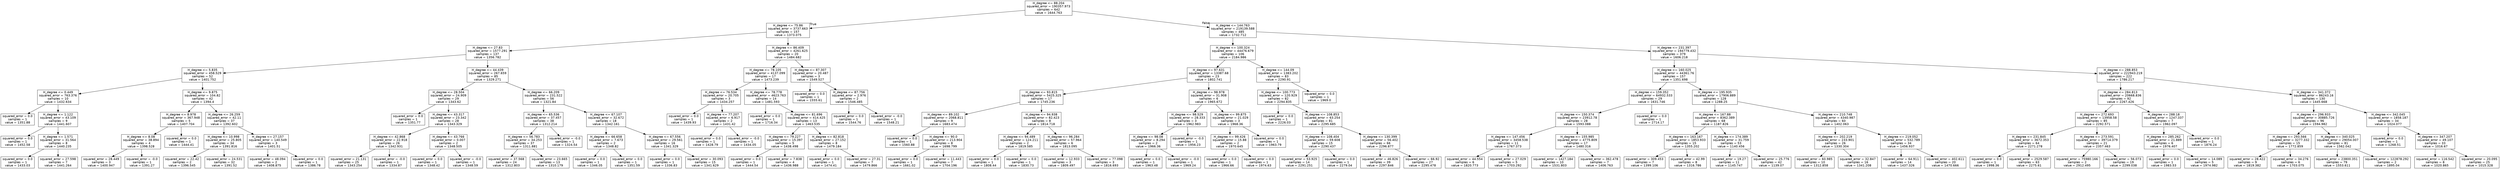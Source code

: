 digraph Tree {
node [shape=box, fontname="helvetica"] ;
edge [fontname="helvetica"] ;
0 [label="H_degree <= 88.204\nsquared_error = 190357.973\nsamples = 642\nvalue = 1644.763"] ;
1 [label="H_degree <= 75.86\nsquared_error = 3737.663\nsamples = 157\nvalue = 1373.075"] ;
0 -> 1 [labeldistance=2.5, labelangle=45, headlabel="True"] ;
2 [label="H_degree <= 27.83\nsquared_error = 1577.291\nsamples = 137\nvalue = 1356.782"] ;
1 -> 2 ;
3 [label="H_degree <= 5.835\nsquared_error = 458.529\nsamples = 52\nvalue = 1401.752"] ;
2 -> 3 ;
4 [label="H_degree <= 0.449\nsquared_error = 763.376\nsamples = 10\nvalue = 1432.634"] ;
3 -> 4 ;
5 [label="squared_error = 0.0\nsamples = 1\nvalue = 1351.88"] ;
4 -> 5 ;
6 [label="H_degree <= 1.122\nsquared_error = 43.109\nsamples = 9\nvalue = 1441.607"] ;
4 -> 6 ;
7 [label="squared_error = 0.0\nsamples = 1\nvalue = 1452.58"] ;
6 -> 7 ;
8 [label="H_degree <= 1.571\nsquared_error = 31.564\nsamples = 8\nvalue = 1440.235"] ;
6 -> 8 ;
9 [label="squared_error = 0.0\nsamples = 1\nvalue = 1433.03"] ;
8 -> 9 ;
10 [label="squared_error = 27.598\nsamples = 7\nvalue = 1441.264"] ;
8 -> 10 ;
11 [label="H_degree <= 9.875\nsquared_error = 104.82\nsamples = 42\nvalue = 1394.4"] ;
3 -> 11 ;
12 [label="H_degree <= 8.978\nsquared_error = 367.948\nsamples = 5\nvalue = 1407.704"] ;
11 -> 12 ;
13 [label="H_degree <= 8.08\nsquared_error = 38.894\nsamples = 4\nvalue = 1398.528"] ;
12 -> 13 ;
14 [label="squared_error = 28.449\nsamples = 3\nvalue = 1400.947"] ;
13 -> 14 ;
15 [label="squared_error = -0.0\nsamples = 1\nvalue = 1391.27"] ;
13 -> 15 ;
16 [label="squared_error = 0.0\nsamples = 1\nvalue = 1444.41"] ;
12 -> 16 ;
17 [label="H_degree <= 26.259\nsquared_error = 42.11\nsamples = 37\nvalue = 1392.602"] ;
11 -> 17 ;
18 [label="H_degree <= 10.998\nsquared_error = 25.805\nsamples = 34\nvalue = 1391.816"] ;
17 -> 18 ;
19 [label="squared_error = 22.42\nsamples = 2\nvalue = 1396.545"] ;
18 -> 19 ;
20 [label="squared_error = 24.531\nsamples = 32\nvalue = 1391.52"] ;
18 -> 20 ;
21 [label="H_degree <= 27.157\nsquared_error = 140.549\nsamples = 3\nvalue = 1401.51"] ;
17 -> 21 ;
22 [label="squared_error = 48.094\nsamples = 2\nvalue = 1408.875"] ;
21 -> 22 ;
23 [label="squared_error = 0.0\nsamples = 1\nvalue = 1386.78"] ;
21 -> 23 ;
24 [label="H_degree <= 44.439\nsquared_error = 267.659\nsamples = 85\nvalue = 1329.271"] ;
2 -> 24 ;
25 [label="H_degree <= 28.504\nsquared_error = 24.909\nsamples = 29\nvalue = 1343.62"] ;
24 -> 25 ;
26 [label="squared_error = 0.0\nsamples = 1\nvalue = 1351.77"] ;
25 -> 26 ;
27 [label="H_degree <= 43.317\nsquared_error = 23.342\nsamples = 28\nvalue = 1343.329"] ;
25 -> 27 ;
28 [label="H_degree <= 42.868\nsquared_error = 22.918\nsamples = 26\nvalue = 1342.931"] ;
27 -> 28 ;
29 [label="squared_error = 21.131\nsamples = 25\nvalue = 1343.254"] ;
28 -> 29 ;
30 [label="squared_error = -0.0\nsamples = 1\nvalue = 1334.87"] ;
28 -> 30 ;
31 [label="H_degree <= 43.766\nsquared_error = 0.007\nsamples = 2\nvalue = 1348.505"] ;
27 -> 31 ;
32 [label="squared_error = 0.0\nsamples = 1\nvalue = 1348.42"] ;
31 -> 32 ;
33 [label="squared_error = -0.0\nsamples = 1\nvalue = 1348.59"] ;
31 -> 33 ;
34 [label="H_degree <= 66.209\nsquared_error = 231.522\nsamples = 56\nvalue = 1321.84"] ;
24 -> 34 ;
35 [label="H_degree <= 65.536\nsquared_error = 37.457\nsamples = 38\nvalue = 1312.214"] ;
34 -> 35 ;
36 [label="H_degree <= 56.783\nsquared_error = 34.253\nsamples = 37\nvalue = 1311.881"] ;
35 -> 36 ;
37 [label="squared_error = 37.568\nsamples = 24\nvalue = 1312.803"] ;
36 -> 37 ;
38 [label="squared_error = 23.665\nsamples = 13\nvalue = 1310.179"] ;
36 -> 38 ;
39 [label="squared_error = -0.0\nsamples = 1\nvalue = 1324.54"] ;
35 -> 39 ;
40 [label="H_degree <= 67.107\nsquared_error = 32.672\nsamples = 18\nvalue = 1342.161"] ;
34 -> 40 ;
41 [label="H_degree <= 66.658\nsquared_error = 7.673\nsamples = 2\nvalue = 1348.82"] ;
40 -> 41 ;
42 [label="squared_error = 0.0\nsamples = 1\nvalue = 1346.05"] ;
41 -> 42 ;
43 [label="squared_error = 0.0\nsamples = 1\nvalue = 1351.59"] ;
41 -> 43 ;
44 [label="H_degree <= 67.556\nsquared_error = 29.561\nsamples = 16\nvalue = 1341.329"] ;
40 -> 44 ;
45 [label="squared_error = 0.0\nsamples = 1\nvalue = 1336.83"] ;
44 -> 45 ;
46 [label="squared_error = 30.093\nsamples = 15\nvalue = 1341.629"] ;
44 -> 46 ;
47 [label="H_degree <= 86.409\nsquared_error = 4261.625\nsamples = 20\nvalue = 1484.682"] ;
1 -> 47 ;
48 [label="H_degree <= 78.105\nsquared_error = 4137.099\nsamples = 17\nvalue = 1473.239"] ;
47 -> 48 ;
49 [label="H_degree <= 76.534\nsquared_error = 20.705\nsamples = 3\nvalue = 1434.257"] ;
48 -> 49 ;
50 [label="squared_error = 0.0\nsamples = 1\nvalue = 1439.93"] ;
49 -> 50 ;
51 [label="H_degree <= 77.207\nsquared_error = 6.917\nsamples = 2\nvalue = 1431.42"] ;
49 -> 51 ;
52 [label="squared_error = 0.0\nsamples = 1\nvalue = 1428.79"] ;
51 -> 52 ;
53 [label="squared_error = -0.0\nsamples = 1\nvalue = 1434.05"] ;
51 -> 53 ;
54 [label="H_degree <= 78.778\nsquared_error = 4623.763\nsamples = 14\nvalue = 1481.593"] ;
48 -> 54 ;
55 [label="squared_error = 0.0\nsamples = 1\nvalue = 1716.34"] ;
54 -> 55 ;
56 [label="H_degree <= 81.696\nsquared_error = 414.425\nsamples = 13\nvalue = 1463.535"] ;
54 -> 56 ;
57 [label="H_degree <= 79.227\nsquared_error = 15.397\nsamples = 5\nvalue = 1438.498"] ;
56 -> 57 ;
58 [label="squared_error = 0.0\nsamples = 1\nvalue = 1444.54"] ;
57 -> 58 ;
59 [label="squared_error = 7.838\nsamples = 4\nvalue = 1436.988"] ;
57 -> 59 ;
60 [label="H_degree <= 82.818\nsquared_error = 27.152\nsamples = 8\nvalue = 1479.184"] ;
56 -> 60 ;
61 [label="squared_error = 0.0\nsamples = 1\nvalue = 1474.41"] ;
60 -> 61 ;
62 [label="squared_error = 27.31\nsamples = 7\nvalue = 1479.866"] ;
60 -> 62 ;
63 [label="H_degree <= 87.307\nsquared_error = 20.487\nsamples = 3\nvalue = 1549.527"] ;
47 -> 63 ;
64 [label="squared_error = 0.0\nsamples = 1\nvalue = 1555.61"] ;
63 -> 64 ;
65 [label="H_degree <= 87.756\nsquared_error = 2.976\nsamples = 2\nvalue = 1546.485"] ;
63 -> 65 ;
66 [label="squared_error = 0.0\nsamples = 1\nvalue = 1544.76"] ;
65 -> 66 ;
67 [label="squared_error = -0.0\nsamples = 1\nvalue = 1548.21"] ;
65 -> 67 ;
68 [label="H_degree <= 144.763\nsquared_error = 219139.588\nsamples = 485\nvalue = 1732.712"] ;
0 -> 68 [labeldistance=2.5, labelangle=-45, headlabel="False"] ;
69 [label="H_degree <= 100.324\nsquared_error = 44476.679\nsamples = 106\nvalue = 2184.986"] ;
68 -> 69 ;
70 [label="H_degree <= 97.631\nsquared_error = 13387.68\nsamples = 23\nvalue = 1802.741"] ;
69 -> 70 ;
71 [label="H_degree <= 93.815\nsquared_error = 5425.325\nsamples = 17\nvalue = 1745.236"] ;
70 -> 71 ;
72 [label="H_degree <= 89.102\nsquared_error = 2068.811\nsamples = 9\nvalue = 1683.474"] ;
71 -> 72 ;
73 [label="squared_error = 0.0\nsamples = 1\nvalue = 1560.88"] ;
72 -> 73 ;
74 [label="H_degree <= 90.0\nsquared_error = 213.904\nsamples = 8\nvalue = 1698.799"] ;
72 -> 74 ;
75 [label="squared_error = 0.0\nsamples = 1\nvalue = 1661.02"] ;
74 -> 75 ;
76 [label="squared_error = 11.443\nsamples = 7\nvalue = 1704.196"] ;
74 -> 76 ;
77 [label="H_degree <= 94.938\nsquared_error = 82.423\nsamples = 8\nvalue = 1814.718"] ;
71 -> 77 ;
78 [label="H_degree <= 94.489\nsquared_error = 124.211\nsamples = 2\nvalue = 1819.585"] ;
77 -> 78 ;
79 [label="squared_error = 0.0\nsamples = 1\nvalue = 1808.44"] ;
78 -> 79 ;
80 [label="squared_error = 0.0\nsamples = 1\nvalue = 1830.73"] ;
78 -> 80 ;
81 [label="H_degree <= 96.284\nsquared_error = 57.964\nsamples = 6\nvalue = 1813.095"] ;
77 -> 81 ;
82 [label="squared_error = 12.933\nsamples = 3\nvalue = 1809.497"] ;
81 -> 82 ;
83 [label="squared_error = 77.098\nsamples = 3\nvalue = 1816.693"] ;
81 -> 83 ;
84 [label="H_degree <= 98.978\nsquared_error = 31.908\nsamples = 6\nvalue = 1965.672"] ;
70 -> 84 ;
85 [label="H_degree <= 98.529\nsquared_error = 28.333\nsamples = 3\nvalue = 1962.983"] ;
84 -> 85 ;
86 [label="H_degree <= 98.08\nsquared_error = 8.294\nsamples = 2\nvalue = 1966.36"] ;
85 -> 86 ;
87 [label="squared_error = 0.0\nsamples = 1\nvalue = 1963.48"] ;
86 -> 87 ;
88 [label="squared_error = -0.0\nsamples = 1\nvalue = 1969.24"] ;
86 -> 88 ;
89 [label="squared_error = -0.0\nsamples = 1\nvalue = 1956.23"] ;
85 -> 89 ;
90 [label="H_degree <= 99.875\nsquared_error = 21.029\nsamples = 3\nvalue = 1968.36"] ;
84 -> 90 ;
91 [label="H_degree <= 99.426\nsquared_error = 15.88\nsamples = 2\nvalue = 1970.645"] ;
90 -> 91 ;
92 [label="squared_error = 0.0\nsamples = 1\nvalue = 1966.66"] ;
91 -> 92 ;
93 [label="squared_error = 0.0\nsamples = 1\nvalue = 1974.63"] ;
91 -> 93 ;
94 [label="squared_error = 0.0\nsamples = 1\nvalue = 1963.79"] ;
90 -> 94 ;
95 [label="H_degree <= 144.09\nsquared_error = 1383.202\nsamples = 83\nvalue = 2290.91"] ;
69 -> 95 ;
96 [label="H_degree <= 100.773\nsquared_error = 120.929\nsamples = 82\nvalue = 2294.835"] ;
95 -> 96 ;
97 [label="squared_error = 0.0\nsamples = 1\nvalue = 2226.03"] ;
96 -> 97 ;
98 [label="H_degree <= 108.853\nsquared_error = 63.254\nsamples = 81\nvalue = 2295.685"] ;
96 -> 98 ;
99 [label="H_degree <= 108.404\nsquared_error = 59.608\nsamples = 15\nvalue = 2290.437"] ;
98 -> 99 ;
100 [label="squared_error = 53.925\nsamples = 14\nvalue = 2291.251"] ;
99 -> 100 ;
101 [label="squared_error = 0.0\nsamples = 1\nvalue = 2279.04"] ;
99 -> 101 ;
102 [label="H_degree <= 130.399\nsquared_error = 56.402\nsamples = 66\nvalue = 2296.877"] ;
98 -> 102 ;
103 [label="squared_error = 46.826\nsamples = 39\nvalue = 2297.846"] ;
102 -> 103 ;
104 [label="squared_error = 66.92\nsamples = 27\nvalue = 2295.478"] ;
102 -> 104 ;
105 [label="squared_error = 0.0\nsamples = 1\nvalue = 1969.0"] ;
95 -> 105 ;
106 [label="H_degree <= 231.397\nsquared_error = 194779.432\nsamples = 379\nvalue = 1606.218"] ;
68 -> 106 ;
107 [label="H_degree <= 160.025\nsquared_error = 44361.76\nsamples = 157\nvalue = 1351.698"] ;
106 -> 107 ;
108 [label="H_degree <= 159.352\nsquared_error = 64932.533\nsamples = 29\nvalue = 1631.746"] ;
107 -> 108 ;
109 [label="H_degree <= 150.374\nsquared_error = 23912.78\nsamples = 28\nvalue = 1593.088"] ;
108 -> 109 ;
110 [label="H_degree <= 147.456\nsquared_error = 3458.538\nsamples = 11\nvalue = 1767.373"] ;
109 -> 110 ;
111 [label="squared_error = 44.554\nsamples = 6\nvalue = 1820.773"] ;
110 -> 111 ;
112 [label="squared_error = 27.029\nsamples = 5\nvalue = 1703.292"] ;
110 -> 112 ;
113 [label="H_degree <= 155.985\nsquared_error = 4775.809\nsamples = 17\nvalue = 1480.316"] ;
109 -> 113 ;
114 [label="squared_error = 1427.184\nsamples = 10\nvalue = 1531.803"] ;
113 -> 114 ;
115 [label="squared_error = 362.478\nsamples = 7\nvalue = 1406.763"] ;
113 -> 115 ;
116 [label="squared_error = 0.0\nsamples = 1\nvalue = 2714.17"] ;
108 -> 116 ;
117 [label="H_degree <= 195.935\nsquared_error = 17906.889\nsamples = 128\nvalue = 1288.25"] ;
107 -> 117 ;
118 [label="H_degree <= 167.88\nsquared_error = 8362.389\nsamples = 68\nvalue = 1187.826"] ;
117 -> 118 ;
119 [label="H_degree <= 163.167\nsquared_error = 1853.933\nsamples = 15\nvalue = 1355.202"] ;
118 -> 119 ;
120 [label="squared_error = 309.453\nsamples = 7\nvalue = 1399.106"] ;
119 -> 120 ;
121 [label="squared_error = 42.99\nsamples = 8\nvalue = 1316.786"] ;
119 -> 121 ;
122 [label="H_degree <= 174.389\nsquared_error = 31.759\nsamples = 53\nvalue = 1140.456"] ;
118 -> 122 ;
123 [label="squared_error = 19.27\nsamples = 11\nvalue = 1145.747"] ;
122 -> 123 ;
124 [label="squared_error = 25.776\nsamples = 42\nvalue = 1139.07"] ;
122 -> 124 ;
125 [label="H_degree <= 210.748\nsquared_error = 4340.987\nsamples = 60\nvalue = 1402.063"] ;
117 -> 125 ;
126 [label="H_degree <= 202.219\nsquared_error = 233.901\nsamples = 26\nvalue = 1330.304"] ;
125 -> 126 ;
127 [label="squared_error = 60.985\nsamples = 10\nvalue = 1312.858"] ;
126 -> 127 ;
128 [label="squared_error = 32.847\nsamples = 16\nvalue = 1341.208"] ;
126 -> 128 ;
129 [label="H_degree <= 219.052\nsquared_error = 532.789\nsamples = 34\nvalue = 1456.937"] ;
125 -> 129 ;
130 [label="squared_error = 64.911\nsamples = 14\nvalue = 1437.326"] ;
129 -> 130 ;
131 [label="squared_error = 402.611\nsamples = 20\nvalue = 1470.666"] ;
129 -> 131 ;
132 [label="H_degree <= 288.853\nsquared_error = 222943.219\nsamples = 222\nvalue = 1786.217"] ;
106 -> 132 ;
133 [label="H_degree <= 284.813\nsquared_error = 20668.836\nsamples = 92\nvalue = 2267.426"] ;
132 -> 133 ;
134 [label="H_degree <= 272.693\nsquared_error = 13958.58\nsamples = 85\nvalue = 2292.571"] ;
133 -> 134 ;
135 [label="H_degree <= 231.845\nsquared_error = 3672.353\nsamples = 64\nvalue = 2271.278"] ;
134 -> 135 ;
136 [label="squared_error = 0.0\nsamples = 1\nvalue = 1998.36"] ;
135 -> 136 ;
137 [label="squared_error = 2529.587\nsamples = 63\nvalue = 2275.61"] ;
135 -> 137 ;
138 [label="H_degree <= 273.591\nsquared_error = 39714.379\nsamples = 21\nvalue = 2357.463"] ;
134 -> 138 ;
139 [label="squared_error = 75980.166\nsamples = 2\nvalue = 2912.495"] ;
138 -> 139 ;
140 [label="squared_error = 56.073\nsamples = 19\nvalue = 2299.038"] ;
138 -> 140 ;
141 [label="H_degree <= 288.18\nsquared_error = 1247.337\nsamples = 7\nvalue = 1962.097"] ;
133 -> 141 ;
142 [label="H_degree <= 285.262\nsquared_error = 21.889\nsamples = 6\nvalue = 1976.407"] ;
141 -> 142 ;
143 [label="squared_error = 0.0\nsamples = 1\nvalue = 1983.53"] ;
142 -> 143 ;
144 [label="squared_error = 14.089\nsamples = 5\nvalue = 1974.982"] ;
142 -> 144 ;
145 [label="squared_error = 0.0\nsamples = 1\nvalue = 1876.24"] ;
141 -> 145 ;
146 [label="H_degree <= 341.372\nsquared_error = 86243.16\nsamples = 130\nvalue = 1445.668"] ;
132 -> 146 ;
147 [label="H_degree <= 296.933\nsquared_error = 30885.726\nsamples = 96\nvalue = 1594.982"] ;
146 -> 147 ;
148 [label="H_degree <= 293.566\nsquared_error = 3277.332\nsamples = 15\nvalue = 1772.859"] ;
147 -> 148 ;
149 [label="squared_error = 28.422\nsamples = 9\nvalue = 1819.382"] ;
148 -> 149 ;
150 [label="squared_error = 34.276\nsamples = 6\nvalue = 1703.075"] ;
148 -> 150 ;
151 [label="H_degree <= 340.025\nsquared_error = 29054.007\nsamples = 81\nvalue = 1562.042"] ;
147 -> 151 ;
152 [label="squared_error = 23800.351\nsamples = 79\nvalue = 1553.611"] ;
151 -> 152 ;
153 [label="squared_error = 122878.292\nsamples = 2\nvalue = 1895.04"] ;
151 -> 153 ;
154 [label="H_degree <= 342.045\nsquared_error = 1858.187\nsamples = 34\nvalue = 1024.077"] ;
146 -> 154 ;
155 [label="squared_error = 0.0\nsamples = 1\nvalue = 1268.51"] ;
154 -> 155 ;
156 [label="H_degree <= 347.207\nsquared_error = 49.107\nsamples = 33\nvalue = 1016.67"] ;
154 -> 156 ;
157 [label="squared_error = 116.542\nsamples = 8\nvalue = 1020.865"] ;
156 -> 157 ;
158 [label="squared_error = 20.095\nsamples = 25\nvalue = 1015.328"] ;
156 -> 158 ;
}